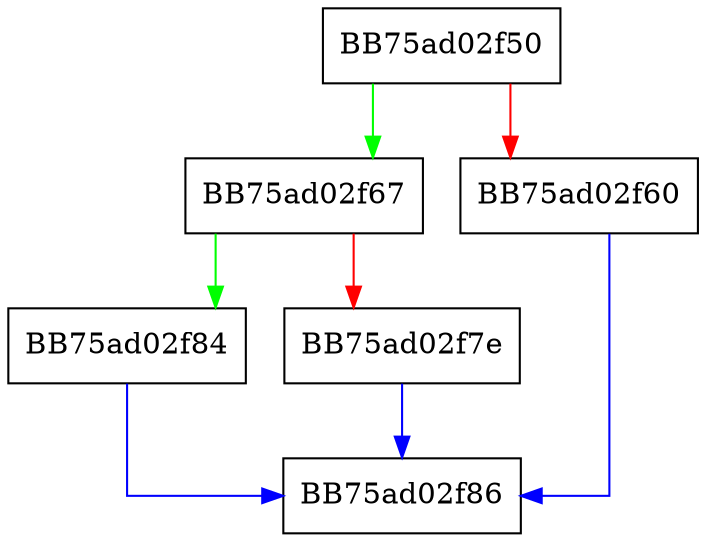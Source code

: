 digraph OnInitialize {
  node [shape="box"];
  graph [splines=ortho];
  BB75ad02f50 -> BB75ad02f67 [color="green"];
  BB75ad02f50 -> BB75ad02f60 [color="red"];
  BB75ad02f60 -> BB75ad02f86 [color="blue"];
  BB75ad02f67 -> BB75ad02f84 [color="green"];
  BB75ad02f67 -> BB75ad02f7e [color="red"];
  BB75ad02f7e -> BB75ad02f86 [color="blue"];
  BB75ad02f84 -> BB75ad02f86 [color="blue"];
}